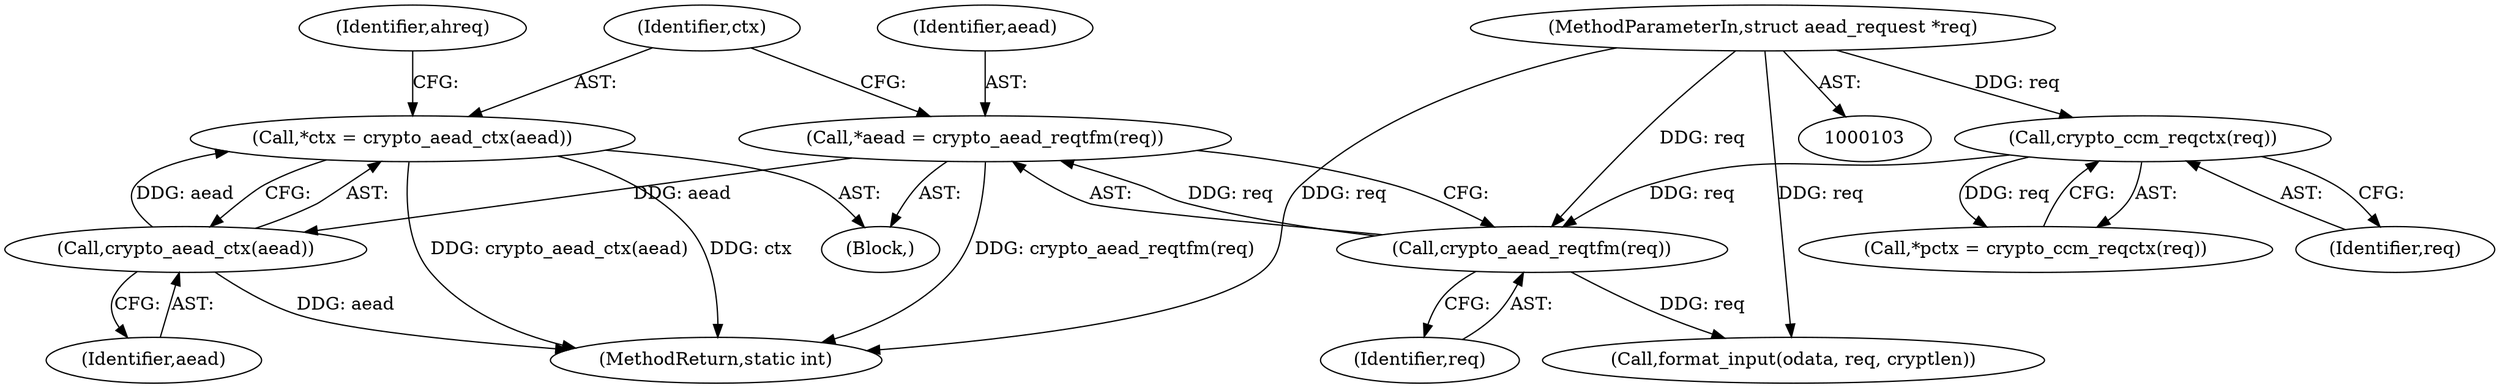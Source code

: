 digraph "0_linux_3b30460c5b0ed762be75a004e924ec3f8711e032@API" {
"1000119" [label="(Call,*ctx = crypto_aead_ctx(aead))"];
"1000121" [label="(Call,crypto_aead_ctx(aead))"];
"1000114" [label="(Call,*aead = crypto_aead_reqtfm(req))"];
"1000116" [label="(Call,crypto_aead_reqtfm(req))"];
"1000111" [label="(Call,crypto_ccm_reqctx(req))"];
"1000104" [label="(MethodParameterIn,struct aead_request *req)"];
"1000115" [label="(Identifier,aead)"];
"1000124" [label="(Identifier,ahreq)"];
"1000104" [label="(MethodParameterIn,struct aead_request *req)"];
"1000114" [label="(Call,*aead = crypto_aead_reqtfm(req))"];
"1000107" [label="(Block,)"];
"1000117" [label="(Identifier,req)"];
"1000111" [label="(Call,crypto_ccm_reqctx(req))"];
"1000109" [label="(Call,*pctx = crypto_ccm_reqctx(req))"];
"1000112" [label="(Identifier,req)"];
"1000120" [label="(Identifier,ctx)"];
"1000122" [label="(Identifier,aead)"];
"1000119" [label="(Call,*ctx = crypto_aead_ctx(aead))"];
"1000151" [label="(Call,format_input(odata, req, cryptlen))"];
"1000121" [label="(Call,crypto_aead_ctx(aead))"];
"1000116" [label="(Call,crypto_aead_reqtfm(req))"];
"1000289" [label="(MethodReturn,static int)"];
"1000119" -> "1000107"  [label="AST: "];
"1000119" -> "1000121"  [label="CFG: "];
"1000120" -> "1000119"  [label="AST: "];
"1000121" -> "1000119"  [label="AST: "];
"1000124" -> "1000119"  [label="CFG: "];
"1000119" -> "1000289"  [label="DDG: crypto_aead_ctx(aead)"];
"1000119" -> "1000289"  [label="DDG: ctx"];
"1000121" -> "1000119"  [label="DDG: aead"];
"1000121" -> "1000122"  [label="CFG: "];
"1000122" -> "1000121"  [label="AST: "];
"1000121" -> "1000289"  [label="DDG: aead"];
"1000114" -> "1000121"  [label="DDG: aead"];
"1000114" -> "1000107"  [label="AST: "];
"1000114" -> "1000116"  [label="CFG: "];
"1000115" -> "1000114"  [label="AST: "];
"1000116" -> "1000114"  [label="AST: "];
"1000120" -> "1000114"  [label="CFG: "];
"1000114" -> "1000289"  [label="DDG: crypto_aead_reqtfm(req)"];
"1000116" -> "1000114"  [label="DDG: req"];
"1000116" -> "1000117"  [label="CFG: "];
"1000117" -> "1000116"  [label="AST: "];
"1000111" -> "1000116"  [label="DDG: req"];
"1000104" -> "1000116"  [label="DDG: req"];
"1000116" -> "1000151"  [label="DDG: req"];
"1000111" -> "1000109"  [label="AST: "];
"1000111" -> "1000112"  [label="CFG: "];
"1000112" -> "1000111"  [label="AST: "];
"1000109" -> "1000111"  [label="CFG: "];
"1000111" -> "1000109"  [label="DDG: req"];
"1000104" -> "1000111"  [label="DDG: req"];
"1000104" -> "1000103"  [label="AST: "];
"1000104" -> "1000289"  [label="DDG: req"];
"1000104" -> "1000151"  [label="DDG: req"];
}

